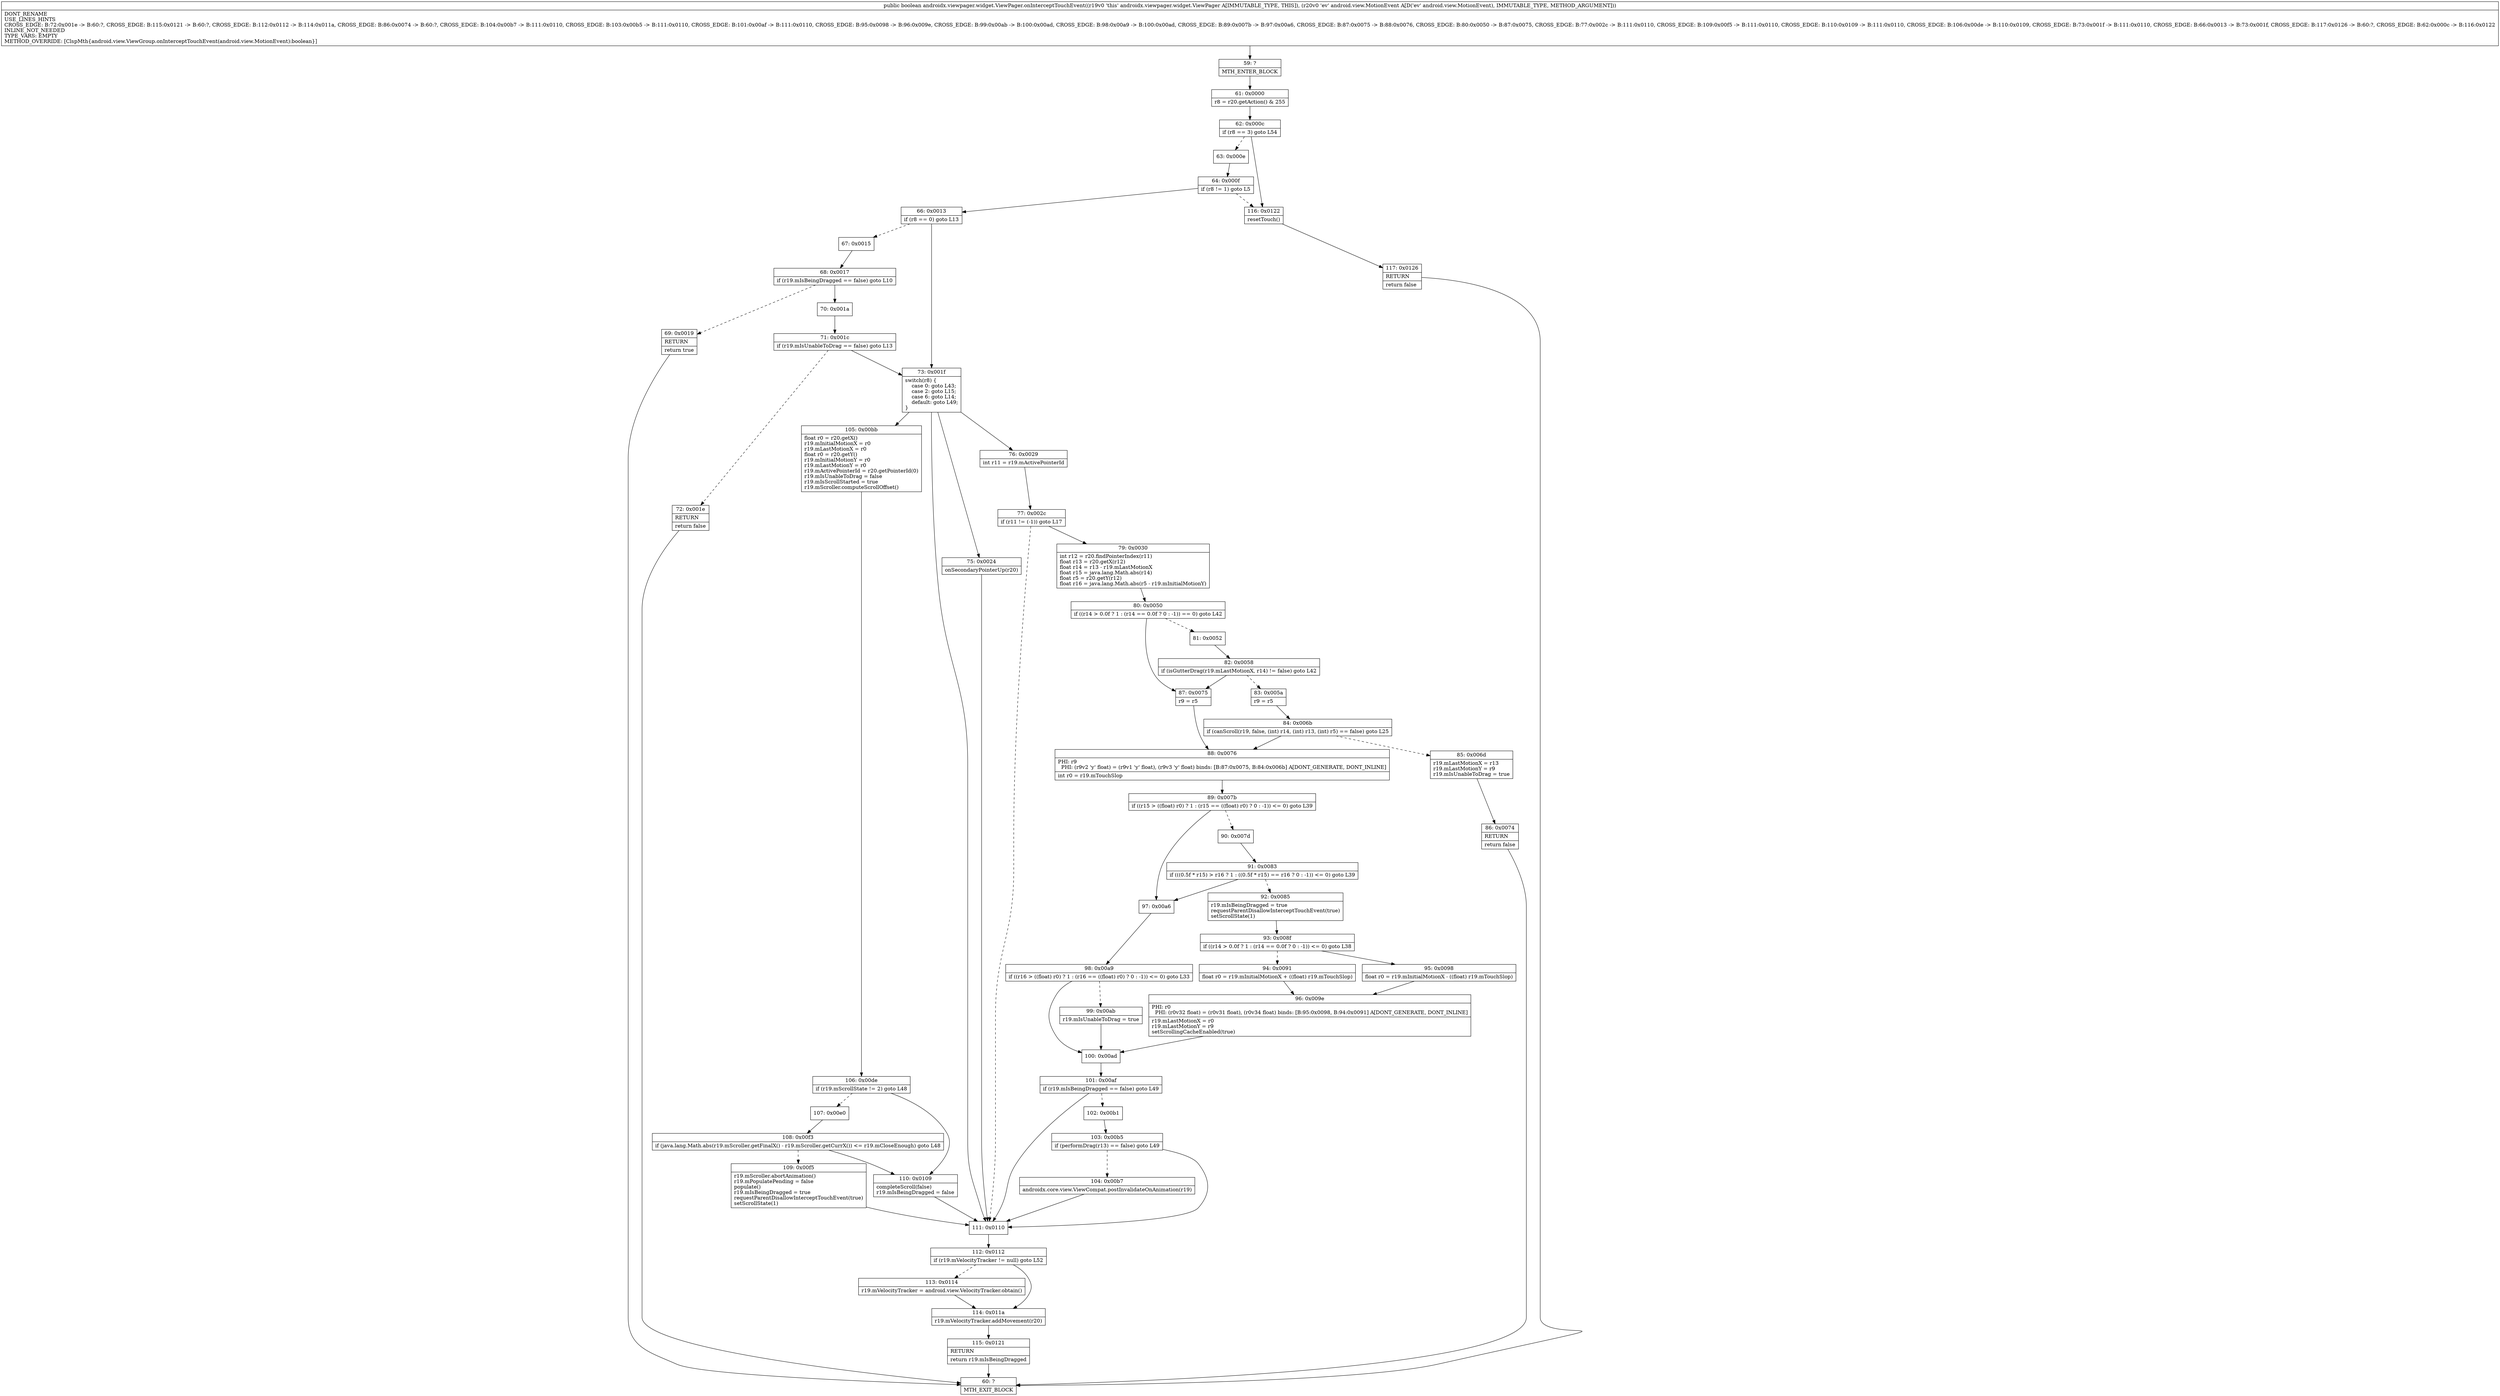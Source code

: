 digraph "CFG forandroidx.viewpager.widget.ViewPager.onInterceptTouchEvent(Landroid\/view\/MotionEvent;)Z" {
Node_59 [shape=record,label="{59\:\ ?|MTH_ENTER_BLOCK\l}"];
Node_61 [shape=record,label="{61\:\ 0x0000|r8 = r20.getAction() & 255\l}"];
Node_62 [shape=record,label="{62\:\ 0x000c|if (r8 == 3) goto L54\l}"];
Node_63 [shape=record,label="{63\:\ 0x000e}"];
Node_64 [shape=record,label="{64\:\ 0x000f|if (r8 != 1) goto L5\l}"];
Node_66 [shape=record,label="{66\:\ 0x0013|if (r8 == 0) goto L13\l}"];
Node_67 [shape=record,label="{67\:\ 0x0015}"];
Node_68 [shape=record,label="{68\:\ 0x0017|if (r19.mIsBeingDragged == false) goto L10\l}"];
Node_69 [shape=record,label="{69\:\ 0x0019|RETURN\l|return true\l}"];
Node_60 [shape=record,label="{60\:\ ?|MTH_EXIT_BLOCK\l}"];
Node_70 [shape=record,label="{70\:\ 0x001a}"];
Node_71 [shape=record,label="{71\:\ 0x001c|if (r19.mIsUnableToDrag == false) goto L13\l}"];
Node_72 [shape=record,label="{72\:\ 0x001e|RETURN\l|return false\l}"];
Node_73 [shape=record,label="{73\:\ 0x001f|switch(r8) \{\l    case 0: goto L43;\l    case 2: goto L15;\l    case 6: goto L14;\l    default: goto L49;\l\}\l}"];
Node_75 [shape=record,label="{75\:\ 0x0024|onSecondaryPointerUp(r20)\l}"];
Node_76 [shape=record,label="{76\:\ 0x0029|int r11 = r19.mActivePointerId\l}"];
Node_77 [shape=record,label="{77\:\ 0x002c|if (r11 != (\-1)) goto L17\l}"];
Node_79 [shape=record,label="{79\:\ 0x0030|int r12 = r20.findPointerIndex(r11)\lfloat r13 = r20.getX(r12)\lfloat r14 = r13 \- r19.mLastMotionX\lfloat r15 = java.lang.Math.abs(r14)\lfloat r5 = r20.getY(r12)\lfloat r16 = java.lang.Math.abs(r5 \- r19.mInitialMotionY)\l}"];
Node_80 [shape=record,label="{80\:\ 0x0050|if ((r14 \> 0.0f ? 1 : (r14 == 0.0f ? 0 : \-1)) == 0) goto L42\l}"];
Node_81 [shape=record,label="{81\:\ 0x0052}"];
Node_82 [shape=record,label="{82\:\ 0x0058|if (isGutterDrag(r19.mLastMotionX, r14) != false) goto L42\l}"];
Node_83 [shape=record,label="{83\:\ 0x005a|r9 = r5\l}"];
Node_84 [shape=record,label="{84\:\ 0x006b|if (canScroll(r19, false, (int) r14, (int) r13, (int) r5) == false) goto L25\l}"];
Node_85 [shape=record,label="{85\:\ 0x006d|r19.mLastMotionX = r13\lr19.mLastMotionY = r9\lr19.mIsUnableToDrag = true\l}"];
Node_86 [shape=record,label="{86\:\ 0x0074|RETURN\l|return false\l}"];
Node_88 [shape=record,label="{88\:\ 0x0076|PHI: r9 \l  PHI: (r9v2 'y' float) = (r9v1 'y' float), (r9v3 'y' float) binds: [B:87:0x0075, B:84:0x006b] A[DONT_GENERATE, DONT_INLINE]\l|int r0 = r19.mTouchSlop\l}"];
Node_89 [shape=record,label="{89\:\ 0x007b|if ((r15 \> ((float) r0) ? 1 : (r15 == ((float) r0) ? 0 : \-1)) \<= 0) goto L39\l}"];
Node_90 [shape=record,label="{90\:\ 0x007d}"];
Node_91 [shape=record,label="{91\:\ 0x0083|if (((0.5f * r15) \> r16 ? 1 : ((0.5f * r15) == r16 ? 0 : \-1)) \<= 0) goto L39\l}"];
Node_92 [shape=record,label="{92\:\ 0x0085|r19.mIsBeingDragged = true\lrequestParentDisallowInterceptTouchEvent(true)\lsetScrollState(1)\l}"];
Node_93 [shape=record,label="{93\:\ 0x008f|if ((r14 \> 0.0f ? 1 : (r14 == 0.0f ? 0 : \-1)) \<= 0) goto L38\l}"];
Node_94 [shape=record,label="{94\:\ 0x0091|float r0 = r19.mInitialMotionX + ((float) r19.mTouchSlop)\l}"];
Node_96 [shape=record,label="{96\:\ 0x009e|PHI: r0 \l  PHI: (r0v32 float) = (r0v31 float), (r0v34 float) binds: [B:95:0x0098, B:94:0x0091] A[DONT_GENERATE, DONT_INLINE]\l|r19.mLastMotionX = r0\lr19.mLastMotionY = r9\lsetScrollingCacheEnabled(true)\l}"];
Node_100 [shape=record,label="{100\:\ 0x00ad}"];
Node_101 [shape=record,label="{101\:\ 0x00af|if (r19.mIsBeingDragged == false) goto L49\l}"];
Node_102 [shape=record,label="{102\:\ 0x00b1}"];
Node_103 [shape=record,label="{103\:\ 0x00b5|if (performDrag(r13) == false) goto L49\l}"];
Node_104 [shape=record,label="{104\:\ 0x00b7|androidx.core.view.ViewCompat.postInvalidateOnAnimation(r19)\l}"];
Node_95 [shape=record,label="{95\:\ 0x0098|float r0 = r19.mInitialMotionX \- ((float) r19.mTouchSlop)\l}"];
Node_97 [shape=record,label="{97\:\ 0x00a6}"];
Node_98 [shape=record,label="{98\:\ 0x00a9|if ((r16 \> ((float) r0) ? 1 : (r16 == ((float) r0) ? 0 : \-1)) \<= 0) goto L33\l}"];
Node_99 [shape=record,label="{99\:\ 0x00ab|r19.mIsUnableToDrag = true\l}"];
Node_87 [shape=record,label="{87\:\ 0x0075|r9 = r5\l}"];
Node_105 [shape=record,label="{105\:\ 0x00bb|float r0 = r20.getX()\lr19.mInitialMotionX = r0\lr19.mLastMotionX = r0\lfloat r0 = r20.getY()\lr19.mInitialMotionY = r0\lr19.mLastMotionY = r0\lr19.mActivePointerId = r20.getPointerId(0)\lr19.mIsUnableToDrag = false\lr19.mIsScrollStarted = true\lr19.mScroller.computeScrollOffset()\l}"];
Node_106 [shape=record,label="{106\:\ 0x00de|if (r19.mScrollState != 2) goto L48\l}"];
Node_107 [shape=record,label="{107\:\ 0x00e0}"];
Node_108 [shape=record,label="{108\:\ 0x00f3|if (java.lang.Math.abs(r19.mScroller.getFinalX() \- r19.mScroller.getCurrX()) \<= r19.mCloseEnough) goto L48\l}"];
Node_109 [shape=record,label="{109\:\ 0x00f5|r19.mScroller.abortAnimation()\lr19.mPopulatePending = false\lpopulate()\lr19.mIsBeingDragged = true\lrequestParentDisallowInterceptTouchEvent(true)\lsetScrollState(1)\l}"];
Node_110 [shape=record,label="{110\:\ 0x0109|completeScroll(false)\lr19.mIsBeingDragged = false\l}"];
Node_111 [shape=record,label="{111\:\ 0x0110}"];
Node_112 [shape=record,label="{112\:\ 0x0112|if (r19.mVelocityTracker != null) goto L52\l}"];
Node_113 [shape=record,label="{113\:\ 0x0114|r19.mVelocityTracker = android.view.VelocityTracker.obtain()\l}"];
Node_114 [shape=record,label="{114\:\ 0x011a|r19.mVelocityTracker.addMovement(r20)\l}"];
Node_115 [shape=record,label="{115\:\ 0x0121|RETURN\l|return r19.mIsBeingDragged\l}"];
Node_116 [shape=record,label="{116\:\ 0x0122|resetTouch()\l}"];
Node_117 [shape=record,label="{117\:\ 0x0126|RETURN\l|return false\l}"];
MethodNode[shape=record,label="{public boolean androidx.viewpager.widget.ViewPager.onInterceptTouchEvent((r19v0 'this' androidx.viewpager.widget.ViewPager A[IMMUTABLE_TYPE, THIS]), (r20v0 'ev' android.view.MotionEvent A[D('ev' android.view.MotionEvent), IMMUTABLE_TYPE, METHOD_ARGUMENT]))  | DONT_RENAME\lUSE_LINES_HINTS\lCROSS_EDGE: B:72:0x001e \-\> B:60:?, CROSS_EDGE: B:115:0x0121 \-\> B:60:?, CROSS_EDGE: B:112:0x0112 \-\> B:114:0x011a, CROSS_EDGE: B:86:0x0074 \-\> B:60:?, CROSS_EDGE: B:104:0x00b7 \-\> B:111:0x0110, CROSS_EDGE: B:103:0x00b5 \-\> B:111:0x0110, CROSS_EDGE: B:101:0x00af \-\> B:111:0x0110, CROSS_EDGE: B:95:0x0098 \-\> B:96:0x009e, CROSS_EDGE: B:99:0x00ab \-\> B:100:0x00ad, CROSS_EDGE: B:98:0x00a9 \-\> B:100:0x00ad, CROSS_EDGE: B:89:0x007b \-\> B:97:0x00a6, CROSS_EDGE: B:87:0x0075 \-\> B:88:0x0076, CROSS_EDGE: B:80:0x0050 \-\> B:87:0x0075, CROSS_EDGE: B:77:0x002c \-\> B:111:0x0110, CROSS_EDGE: B:109:0x00f5 \-\> B:111:0x0110, CROSS_EDGE: B:110:0x0109 \-\> B:111:0x0110, CROSS_EDGE: B:106:0x00de \-\> B:110:0x0109, CROSS_EDGE: B:73:0x001f \-\> B:111:0x0110, CROSS_EDGE: B:66:0x0013 \-\> B:73:0x001f, CROSS_EDGE: B:117:0x0126 \-\> B:60:?, CROSS_EDGE: B:62:0x000c \-\> B:116:0x0122\lINLINE_NOT_NEEDED\lTYPE_VARS: EMPTY\lMETHOD_OVERRIDE: [ClspMth\{android.view.ViewGroup.onInterceptTouchEvent(android.view.MotionEvent):boolean\}]\l}"];
MethodNode -> Node_59;Node_59 -> Node_61;
Node_61 -> Node_62;
Node_62 -> Node_63[style=dashed];
Node_62 -> Node_116;
Node_63 -> Node_64;
Node_64 -> Node_66;
Node_64 -> Node_116[style=dashed];
Node_66 -> Node_67[style=dashed];
Node_66 -> Node_73;
Node_67 -> Node_68;
Node_68 -> Node_69[style=dashed];
Node_68 -> Node_70;
Node_69 -> Node_60;
Node_70 -> Node_71;
Node_71 -> Node_72[style=dashed];
Node_71 -> Node_73;
Node_72 -> Node_60;
Node_73 -> Node_75;
Node_73 -> Node_76;
Node_73 -> Node_105;
Node_73 -> Node_111;
Node_75 -> Node_111;
Node_76 -> Node_77;
Node_77 -> Node_79;
Node_77 -> Node_111[style=dashed];
Node_79 -> Node_80;
Node_80 -> Node_81[style=dashed];
Node_80 -> Node_87;
Node_81 -> Node_82;
Node_82 -> Node_83[style=dashed];
Node_82 -> Node_87;
Node_83 -> Node_84;
Node_84 -> Node_85[style=dashed];
Node_84 -> Node_88;
Node_85 -> Node_86;
Node_86 -> Node_60;
Node_88 -> Node_89;
Node_89 -> Node_90[style=dashed];
Node_89 -> Node_97;
Node_90 -> Node_91;
Node_91 -> Node_92[style=dashed];
Node_91 -> Node_97;
Node_92 -> Node_93;
Node_93 -> Node_94[style=dashed];
Node_93 -> Node_95;
Node_94 -> Node_96;
Node_96 -> Node_100;
Node_100 -> Node_101;
Node_101 -> Node_102[style=dashed];
Node_101 -> Node_111;
Node_102 -> Node_103;
Node_103 -> Node_104[style=dashed];
Node_103 -> Node_111;
Node_104 -> Node_111;
Node_95 -> Node_96;
Node_97 -> Node_98;
Node_98 -> Node_99[style=dashed];
Node_98 -> Node_100;
Node_99 -> Node_100;
Node_87 -> Node_88;
Node_105 -> Node_106;
Node_106 -> Node_107[style=dashed];
Node_106 -> Node_110;
Node_107 -> Node_108;
Node_108 -> Node_109[style=dashed];
Node_108 -> Node_110;
Node_109 -> Node_111;
Node_110 -> Node_111;
Node_111 -> Node_112;
Node_112 -> Node_113[style=dashed];
Node_112 -> Node_114;
Node_113 -> Node_114;
Node_114 -> Node_115;
Node_115 -> Node_60;
Node_116 -> Node_117;
Node_117 -> Node_60;
}

